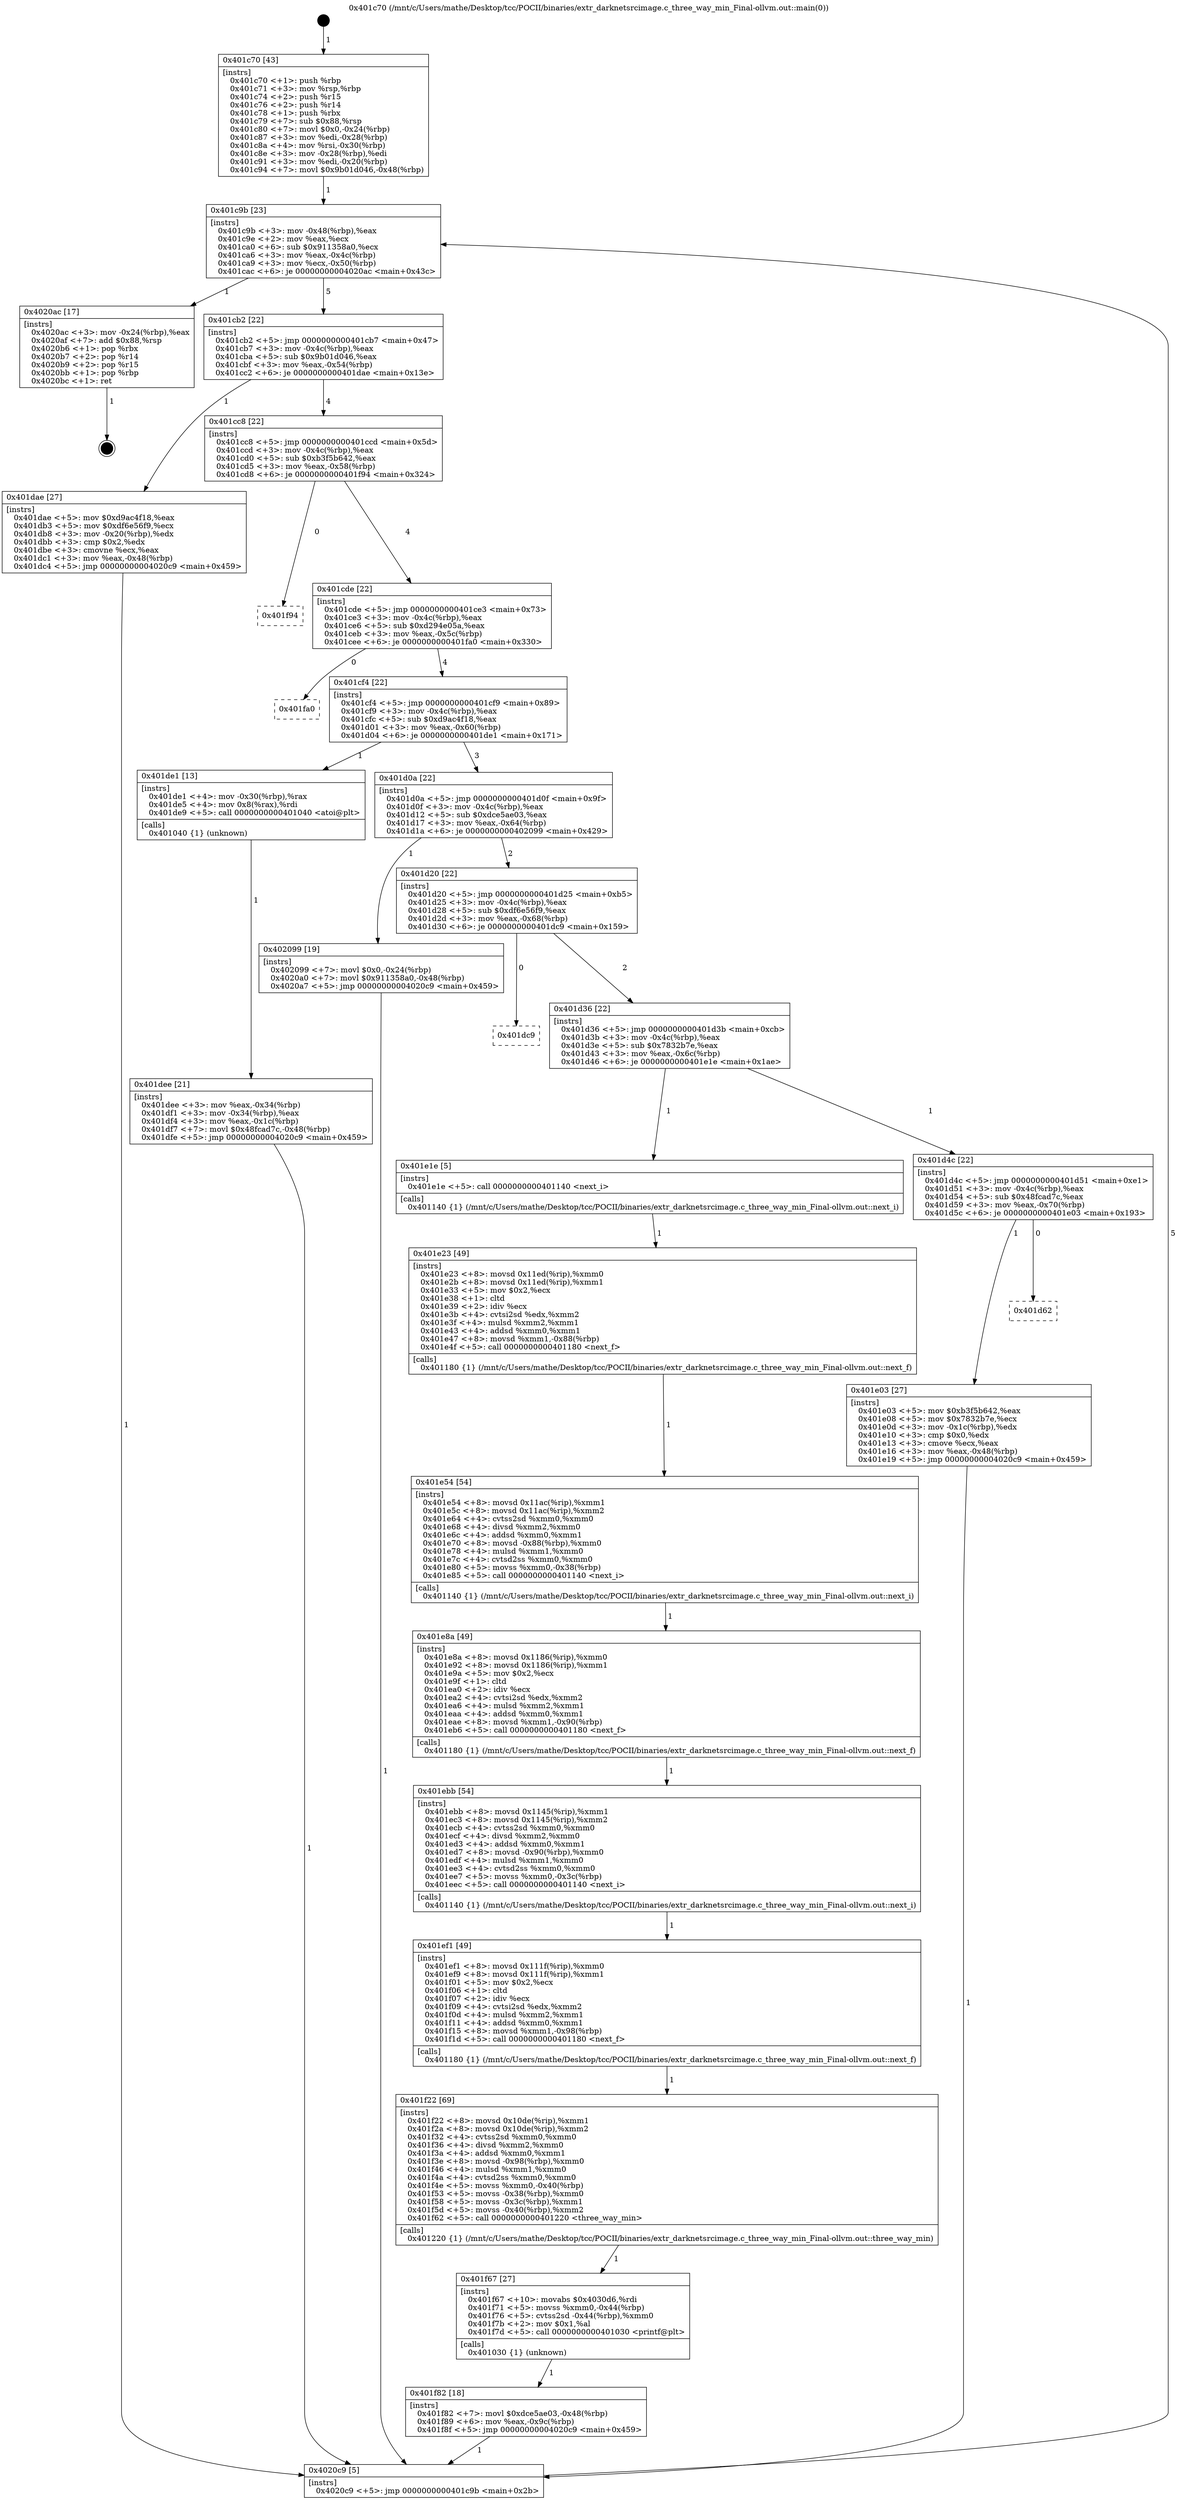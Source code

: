 digraph "0x401c70" {
  label = "0x401c70 (/mnt/c/Users/mathe/Desktop/tcc/POCII/binaries/extr_darknetsrcimage.c_three_way_min_Final-ollvm.out::main(0))"
  labelloc = "t"
  node[shape=record]

  Entry [label="",width=0.3,height=0.3,shape=circle,fillcolor=black,style=filled]
  "0x401c9b" [label="{
     0x401c9b [23]\l
     | [instrs]\l
     &nbsp;&nbsp;0x401c9b \<+3\>: mov -0x48(%rbp),%eax\l
     &nbsp;&nbsp;0x401c9e \<+2\>: mov %eax,%ecx\l
     &nbsp;&nbsp;0x401ca0 \<+6\>: sub $0x911358a0,%ecx\l
     &nbsp;&nbsp;0x401ca6 \<+3\>: mov %eax,-0x4c(%rbp)\l
     &nbsp;&nbsp;0x401ca9 \<+3\>: mov %ecx,-0x50(%rbp)\l
     &nbsp;&nbsp;0x401cac \<+6\>: je 00000000004020ac \<main+0x43c\>\l
  }"]
  "0x4020ac" [label="{
     0x4020ac [17]\l
     | [instrs]\l
     &nbsp;&nbsp;0x4020ac \<+3\>: mov -0x24(%rbp),%eax\l
     &nbsp;&nbsp;0x4020af \<+7\>: add $0x88,%rsp\l
     &nbsp;&nbsp;0x4020b6 \<+1\>: pop %rbx\l
     &nbsp;&nbsp;0x4020b7 \<+2\>: pop %r14\l
     &nbsp;&nbsp;0x4020b9 \<+2\>: pop %r15\l
     &nbsp;&nbsp;0x4020bb \<+1\>: pop %rbp\l
     &nbsp;&nbsp;0x4020bc \<+1\>: ret\l
  }"]
  "0x401cb2" [label="{
     0x401cb2 [22]\l
     | [instrs]\l
     &nbsp;&nbsp;0x401cb2 \<+5\>: jmp 0000000000401cb7 \<main+0x47\>\l
     &nbsp;&nbsp;0x401cb7 \<+3\>: mov -0x4c(%rbp),%eax\l
     &nbsp;&nbsp;0x401cba \<+5\>: sub $0x9b01d046,%eax\l
     &nbsp;&nbsp;0x401cbf \<+3\>: mov %eax,-0x54(%rbp)\l
     &nbsp;&nbsp;0x401cc2 \<+6\>: je 0000000000401dae \<main+0x13e\>\l
  }"]
  Exit [label="",width=0.3,height=0.3,shape=circle,fillcolor=black,style=filled,peripheries=2]
  "0x401dae" [label="{
     0x401dae [27]\l
     | [instrs]\l
     &nbsp;&nbsp;0x401dae \<+5\>: mov $0xd9ac4f18,%eax\l
     &nbsp;&nbsp;0x401db3 \<+5\>: mov $0xdf6e56f9,%ecx\l
     &nbsp;&nbsp;0x401db8 \<+3\>: mov -0x20(%rbp),%edx\l
     &nbsp;&nbsp;0x401dbb \<+3\>: cmp $0x2,%edx\l
     &nbsp;&nbsp;0x401dbe \<+3\>: cmovne %ecx,%eax\l
     &nbsp;&nbsp;0x401dc1 \<+3\>: mov %eax,-0x48(%rbp)\l
     &nbsp;&nbsp;0x401dc4 \<+5\>: jmp 00000000004020c9 \<main+0x459\>\l
  }"]
  "0x401cc8" [label="{
     0x401cc8 [22]\l
     | [instrs]\l
     &nbsp;&nbsp;0x401cc8 \<+5\>: jmp 0000000000401ccd \<main+0x5d\>\l
     &nbsp;&nbsp;0x401ccd \<+3\>: mov -0x4c(%rbp),%eax\l
     &nbsp;&nbsp;0x401cd0 \<+5\>: sub $0xb3f5b642,%eax\l
     &nbsp;&nbsp;0x401cd5 \<+3\>: mov %eax,-0x58(%rbp)\l
     &nbsp;&nbsp;0x401cd8 \<+6\>: je 0000000000401f94 \<main+0x324\>\l
  }"]
  "0x4020c9" [label="{
     0x4020c9 [5]\l
     | [instrs]\l
     &nbsp;&nbsp;0x4020c9 \<+5\>: jmp 0000000000401c9b \<main+0x2b\>\l
  }"]
  "0x401c70" [label="{
     0x401c70 [43]\l
     | [instrs]\l
     &nbsp;&nbsp;0x401c70 \<+1\>: push %rbp\l
     &nbsp;&nbsp;0x401c71 \<+3\>: mov %rsp,%rbp\l
     &nbsp;&nbsp;0x401c74 \<+2\>: push %r15\l
     &nbsp;&nbsp;0x401c76 \<+2\>: push %r14\l
     &nbsp;&nbsp;0x401c78 \<+1\>: push %rbx\l
     &nbsp;&nbsp;0x401c79 \<+7\>: sub $0x88,%rsp\l
     &nbsp;&nbsp;0x401c80 \<+7\>: movl $0x0,-0x24(%rbp)\l
     &nbsp;&nbsp;0x401c87 \<+3\>: mov %edi,-0x28(%rbp)\l
     &nbsp;&nbsp;0x401c8a \<+4\>: mov %rsi,-0x30(%rbp)\l
     &nbsp;&nbsp;0x401c8e \<+3\>: mov -0x28(%rbp),%edi\l
     &nbsp;&nbsp;0x401c91 \<+3\>: mov %edi,-0x20(%rbp)\l
     &nbsp;&nbsp;0x401c94 \<+7\>: movl $0x9b01d046,-0x48(%rbp)\l
  }"]
  "0x401f82" [label="{
     0x401f82 [18]\l
     | [instrs]\l
     &nbsp;&nbsp;0x401f82 \<+7\>: movl $0xdce5ae03,-0x48(%rbp)\l
     &nbsp;&nbsp;0x401f89 \<+6\>: mov %eax,-0x9c(%rbp)\l
     &nbsp;&nbsp;0x401f8f \<+5\>: jmp 00000000004020c9 \<main+0x459\>\l
  }"]
  "0x401f94" [label="{
     0x401f94\l
  }", style=dashed]
  "0x401cde" [label="{
     0x401cde [22]\l
     | [instrs]\l
     &nbsp;&nbsp;0x401cde \<+5\>: jmp 0000000000401ce3 \<main+0x73\>\l
     &nbsp;&nbsp;0x401ce3 \<+3\>: mov -0x4c(%rbp),%eax\l
     &nbsp;&nbsp;0x401ce6 \<+5\>: sub $0xd294e05a,%eax\l
     &nbsp;&nbsp;0x401ceb \<+3\>: mov %eax,-0x5c(%rbp)\l
     &nbsp;&nbsp;0x401cee \<+6\>: je 0000000000401fa0 \<main+0x330\>\l
  }"]
  "0x401f67" [label="{
     0x401f67 [27]\l
     | [instrs]\l
     &nbsp;&nbsp;0x401f67 \<+10\>: movabs $0x4030d6,%rdi\l
     &nbsp;&nbsp;0x401f71 \<+5\>: movss %xmm0,-0x44(%rbp)\l
     &nbsp;&nbsp;0x401f76 \<+5\>: cvtss2sd -0x44(%rbp),%xmm0\l
     &nbsp;&nbsp;0x401f7b \<+2\>: mov $0x1,%al\l
     &nbsp;&nbsp;0x401f7d \<+5\>: call 0000000000401030 \<printf@plt\>\l
     | [calls]\l
     &nbsp;&nbsp;0x401030 \{1\} (unknown)\l
  }"]
  "0x401fa0" [label="{
     0x401fa0\l
  }", style=dashed]
  "0x401cf4" [label="{
     0x401cf4 [22]\l
     | [instrs]\l
     &nbsp;&nbsp;0x401cf4 \<+5\>: jmp 0000000000401cf9 \<main+0x89\>\l
     &nbsp;&nbsp;0x401cf9 \<+3\>: mov -0x4c(%rbp),%eax\l
     &nbsp;&nbsp;0x401cfc \<+5\>: sub $0xd9ac4f18,%eax\l
     &nbsp;&nbsp;0x401d01 \<+3\>: mov %eax,-0x60(%rbp)\l
     &nbsp;&nbsp;0x401d04 \<+6\>: je 0000000000401de1 \<main+0x171\>\l
  }"]
  "0x401f22" [label="{
     0x401f22 [69]\l
     | [instrs]\l
     &nbsp;&nbsp;0x401f22 \<+8\>: movsd 0x10de(%rip),%xmm1\l
     &nbsp;&nbsp;0x401f2a \<+8\>: movsd 0x10de(%rip),%xmm2\l
     &nbsp;&nbsp;0x401f32 \<+4\>: cvtss2sd %xmm0,%xmm0\l
     &nbsp;&nbsp;0x401f36 \<+4\>: divsd %xmm2,%xmm0\l
     &nbsp;&nbsp;0x401f3a \<+4\>: addsd %xmm0,%xmm1\l
     &nbsp;&nbsp;0x401f3e \<+8\>: movsd -0x98(%rbp),%xmm0\l
     &nbsp;&nbsp;0x401f46 \<+4\>: mulsd %xmm1,%xmm0\l
     &nbsp;&nbsp;0x401f4a \<+4\>: cvtsd2ss %xmm0,%xmm0\l
     &nbsp;&nbsp;0x401f4e \<+5\>: movss %xmm0,-0x40(%rbp)\l
     &nbsp;&nbsp;0x401f53 \<+5\>: movss -0x38(%rbp),%xmm0\l
     &nbsp;&nbsp;0x401f58 \<+5\>: movss -0x3c(%rbp),%xmm1\l
     &nbsp;&nbsp;0x401f5d \<+5\>: movss -0x40(%rbp),%xmm2\l
     &nbsp;&nbsp;0x401f62 \<+5\>: call 0000000000401220 \<three_way_min\>\l
     | [calls]\l
     &nbsp;&nbsp;0x401220 \{1\} (/mnt/c/Users/mathe/Desktop/tcc/POCII/binaries/extr_darknetsrcimage.c_three_way_min_Final-ollvm.out::three_way_min)\l
  }"]
  "0x401de1" [label="{
     0x401de1 [13]\l
     | [instrs]\l
     &nbsp;&nbsp;0x401de1 \<+4\>: mov -0x30(%rbp),%rax\l
     &nbsp;&nbsp;0x401de5 \<+4\>: mov 0x8(%rax),%rdi\l
     &nbsp;&nbsp;0x401de9 \<+5\>: call 0000000000401040 \<atoi@plt\>\l
     | [calls]\l
     &nbsp;&nbsp;0x401040 \{1\} (unknown)\l
  }"]
  "0x401d0a" [label="{
     0x401d0a [22]\l
     | [instrs]\l
     &nbsp;&nbsp;0x401d0a \<+5\>: jmp 0000000000401d0f \<main+0x9f\>\l
     &nbsp;&nbsp;0x401d0f \<+3\>: mov -0x4c(%rbp),%eax\l
     &nbsp;&nbsp;0x401d12 \<+5\>: sub $0xdce5ae03,%eax\l
     &nbsp;&nbsp;0x401d17 \<+3\>: mov %eax,-0x64(%rbp)\l
     &nbsp;&nbsp;0x401d1a \<+6\>: je 0000000000402099 \<main+0x429\>\l
  }"]
  "0x401dee" [label="{
     0x401dee [21]\l
     | [instrs]\l
     &nbsp;&nbsp;0x401dee \<+3\>: mov %eax,-0x34(%rbp)\l
     &nbsp;&nbsp;0x401df1 \<+3\>: mov -0x34(%rbp),%eax\l
     &nbsp;&nbsp;0x401df4 \<+3\>: mov %eax,-0x1c(%rbp)\l
     &nbsp;&nbsp;0x401df7 \<+7\>: movl $0x48fcad7c,-0x48(%rbp)\l
     &nbsp;&nbsp;0x401dfe \<+5\>: jmp 00000000004020c9 \<main+0x459\>\l
  }"]
  "0x401ef1" [label="{
     0x401ef1 [49]\l
     | [instrs]\l
     &nbsp;&nbsp;0x401ef1 \<+8\>: movsd 0x111f(%rip),%xmm0\l
     &nbsp;&nbsp;0x401ef9 \<+8\>: movsd 0x111f(%rip),%xmm1\l
     &nbsp;&nbsp;0x401f01 \<+5\>: mov $0x2,%ecx\l
     &nbsp;&nbsp;0x401f06 \<+1\>: cltd\l
     &nbsp;&nbsp;0x401f07 \<+2\>: idiv %ecx\l
     &nbsp;&nbsp;0x401f09 \<+4\>: cvtsi2sd %edx,%xmm2\l
     &nbsp;&nbsp;0x401f0d \<+4\>: mulsd %xmm2,%xmm1\l
     &nbsp;&nbsp;0x401f11 \<+4\>: addsd %xmm0,%xmm1\l
     &nbsp;&nbsp;0x401f15 \<+8\>: movsd %xmm1,-0x98(%rbp)\l
     &nbsp;&nbsp;0x401f1d \<+5\>: call 0000000000401180 \<next_f\>\l
     | [calls]\l
     &nbsp;&nbsp;0x401180 \{1\} (/mnt/c/Users/mathe/Desktop/tcc/POCII/binaries/extr_darknetsrcimage.c_three_way_min_Final-ollvm.out::next_f)\l
  }"]
  "0x402099" [label="{
     0x402099 [19]\l
     | [instrs]\l
     &nbsp;&nbsp;0x402099 \<+7\>: movl $0x0,-0x24(%rbp)\l
     &nbsp;&nbsp;0x4020a0 \<+7\>: movl $0x911358a0,-0x48(%rbp)\l
     &nbsp;&nbsp;0x4020a7 \<+5\>: jmp 00000000004020c9 \<main+0x459\>\l
  }"]
  "0x401d20" [label="{
     0x401d20 [22]\l
     | [instrs]\l
     &nbsp;&nbsp;0x401d20 \<+5\>: jmp 0000000000401d25 \<main+0xb5\>\l
     &nbsp;&nbsp;0x401d25 \<+3\>: mov -0x4c(%rbp),%eax\l
     &nbsp;&nbsp;0x401d28 \<+5\>: sub $0xdf6e56f9,%eax\l
     &nbsp;&nbsp;0x401d2d \<+3\>: mov %eax,-0x68(%rbp)\l
     &nbsp;&nbsp;0x401d30 \<+6\>: je 0000000000401dc9 \<main+0x159\>\l
  }"]
  "0x401ebb" [label="{
     0x401ebb [54]\l
     | [instrs]\l
     &nbsp;&nbsp;0x401ebb \<+8\>: movsd 0x1145(%rip),%xmm1\l
     &nbsp;&nbsp;0x401ec3 \<+8\>: movsd 0x1145(%rip),%xmm2\l
     &nbsp;&nbsp;0x401ecb \<+4\>: cvtss2sd %xmm0,%xmm0\l
     &nbsp;&nbsp;0x401ecf \<+4\>: divsd %xmm2,%xmm0\l
     &nbsp;&nbsp;0x401ed3 \<+4\>: addsd %xmm0,%xmm1\l
     &nbsp;&nbsp;0x401ed7 \<+8\>: movsd -0x90(%rbp),%xmm0\l
     &nbsp;&nbsp;0x401edf \<+4\>: mulsd %xmm1,%xmm0\l
     &nbsp;&nbsp;0x401ee3 \<+4\>: cvtsd2ss %xmm0,%xmm0\l
     &nbsp;&nbsp;0x401ee7 \<+5\>: movss %xmm0,-0x3c(%rbp)\l
     &nbsp;&nbsp;0x401eec \<+5\>: call 0000000000401140 \<next_i\>\l
     | [calls]\l
     &nbsp;&nbsp;0x401140 \{1\} (/mnt/c/Users/mathe/Desktop/tcc/POCII/binaries/extr_darknetsrcimage.c_three_way_min_Final-ollvm.out::next_i)\l
  }"]
  "0x401dc9" [label="{
     0x401dc9\l
  }", style=dashed]
  "0x401d36" [label="{
     0x401d36 [22]\l
     | [instrs]\l
     &nbsp;&nbsp;0x401d36 \<+5\>: jmp 0000000000401d3b \<main+0xcb\>\l
     &nbsp;&nbsp;0x401d3b \<+3\>: mov -0x4c(%rbp),%eax\l
     &nbsp;&nbsp;0x401d3e \<+5\>: sub $0x7832b7e,%eax\l
     &nbsp;&nbsp;0x401d43 \<+3\>: mov %eax,-0x6c(%rbp)\l
     &nbsp;&nbsp;0x401d46 \<+6\>: je 0000000000401e1e \<main+0x1ae\>\l
  }"]
  "0x401e8a" [label="{
     0x401e8a [49]\l
     | [instrs]\l
     &nbsp;&nbsp;0x401e8a \<+8\>: movsd 0x1186(%rip),%xmm0\l
     &nbsp;&nbsp;0x401e92 \<+8\>: movsd 0x1186(%rip),%xmm1\l
     &nbsp;&nbsp;0x401e9a \<+5\>: mov $0x2,%ecx\l
     &nbsp;&nbsp;0x401e9f \<+1\>: cltd\l
     &nbsp;&nbsp;0x401ea0 \<+2\>: idiv %ecx\l
     &nbsp;&nbsp;0x401ea2 \<+4\>: cvtsi2sd %edx,%xmm2\l
     &nbsp;&nbsp;0x401ea6 \<+4\>: mulsd %xmm2,%xmm1\l
     &nbsp;&nbsp;0x401eaa \<+4\>: addsd %xmm0,%xmm1\l
     &nbsp;&nbsp;0x401eae \<+8\>: movsd %xmm1,-0x90(%rbp)\l
     &nbsp;&nbsp;0x401eb6 \<+5\>: call 0000000000401180 \<next_f\>\l
     | [calls]\l
     &nbsp;&nbsp;0x401180 \{1\} (/mnt/c/Users/mathe/Desktop/tcc/POCII/binaries/extr_darknetsrcimage.c_three_way_min_Final-ollvm.out::next_f)\l
  }"]
  "0x401e1e" [label="{
     0x401e1e [5]\l
     | [instrs]\l
     &nbsp;&nbsp;0x401e1e \<+5\>: call 0000000000401140 \<next_i\>\l
     | [calls]\l
     &nbsp;&nbsp;0x401140 \{1\} (/mnt/c/Users/mathe/Desktop/tcc/POCII/binaries/extr_darknetsrcimage.c_three_way_min_Final-ollvm.out::next_i)\l
  }"]
  "0x401d4c" [label="{
     0x401d4c [22]\l
     | [instrs]\l
     &nbsp;&nbsp;0x401d4c \<+5\>: jmp 0000000000401d51 \<main+0xe1\>\l
     &nbsp;&nbsp;0x401d51 \<+3\>: mov -0x4c(%rbp),%eax\l
     &nbsp;&nbsp;0x401d54 \<+5\>: sub $0x48fcad7c,%eax\l
     &nbsp;&nbsp;0x401d59 \<+3\>: mov %eax,-0x70(%rbp)\l
     &nbsp;&nbsp;0x401d5c \<+6\>: je 0000000000401e03 \<main+0x193\>\l
  }"]
  "0x401e54" [label="{
     0x401e54 [54]\l
     | [instrs]\l
     &nbsp;&nbsp;0x401e54 \<+8\>: movsd 0x11ac(%rip),%xmm1\l
     &nbsp;&nbsp;0x401e5c \<+8\>: movsd 0x11ac(%rip),%xmm2\l
     &nbsp;&nbsp;0x401e64 \<+4\>: cvtss2sd %xmm0,%xmm0\l
     &nbsp;&nbsp;0x401e68 \<+4\>: divsd %xmm2,%xmm0\l
     &nbsp;&nbsp;0x401e6c \<+4\>: addsd %xmm0,%xmm1\l
     &nbsp;&nbsp;0x401e70 \<+8\>: movsd -0x88(%rbp),%xmm0\l
     &nbsp;&nbsp;0x401e78 \<+4\>: mulsd %xmm1,%xmm0\l
     &nbsp;&nbsp;0x401e7c \<+4\>: cvtsd2ss %xmm0,%xmm0\l
     &nbsp;&nbsp;0x401e80 \<+5\>: movss %xmm0,-0x38(%rbp)\l
     &nbsp;&nbsp;0x401e85 \<+5\>: call 0000000000401140 \<next_i\>\l
     | [calls]\l
     &nbsp;&nbsp;0x401140 \{1\} (/mnt/c/Users/mathe/Desktop/tcc/POCII/binaries/extr_darknetsrcimage.c_three_way_min_Final-ollvm.out::next_i)\l
  }"]
  "0x401e03" [label="{
     0x401e03 [27]\l
     | [instrs]\l
     &nbsp;&nbsp;0x401e03 \<+5\>: mov $0xb3f5b642,%eax\l
     &nbsp;&nbsp;0x401e08 \<+5\>: mov $0x7832b7e,%ecx\l
     &nbsp;&nbsp;0x401e0d \<+3\>: mov -0x1c(%rbp),%edx\l
     &nbsp;&nbsp;0x401e10 \<+3\>: cmp $0x0,%edx\l
     &nbsp;&nbsp;0x401e13 \<+3\>: cmove %ecx,%eax\l
     &nbsp;&nbsp;0x401e16 \<+3\>: mov %eax,-0x48(%rbp)\l
     &nbsp;&nbsp;0x401e19 \<+5\>: jmp 00000000004020c9 \<main+0x459\>\l
  }"]
  "0x401d62" [label="{
     0x401d62\l
  }", style=dashed]
  "0x401e23" [label="{
     0x401e23 [49]\l
     | [instrs]\l
     &nbsp;&nbsp;0x401e23 \<+8\>: movsd 0x11ed(%rip),%xmm0\l
     &nbsp;&nbsp;0x401e2b \<+8\>: movsd 0x11ed(%rip),%xmm1\l
     &nbsp;&nbsp;0x401e33 \<+5\>: mov $0x2,%ecx\l
     &nbsp;&nbsp;0x401e38 \<+1\>: cltd\l
     &nbsp;&nbsp;0x401e39 \<+2\>: idiv %ecx\l
     &nbsp;&nbsp;0x401e3b \<+4\>: cvtsi2sd %edx,%xmm2\l
     &nbsp;&nbsp;0x401e3f \<+4\>: mulsd %xmm2,%xmm1\l
     &nbsp;&nbsp;0x401e43 \<+4\>: addsd %xmm0,%xmm1\l
     &nbsp;&nbsp;0x401e47 \<+8\>: movsd %xmm1,-0x88(%rbp)\l
     &nbsp;&nbsp;0x401e4f \<+5\>: call 0000000000401180 \<next_f\>\l
     | [calls]\l
     &nbsp;&nbsp;0x401180 \{1\} (/mnt/c/Users/mathe/Desktop/tcc/POCII/binaries/extr_darknetsrcimage.c_three_way_min_Final-ollvm.out::next_f)\l
  }"]
  Entry -> "0x401c70" [label=" 1"]
  "0x401c9b" -> "0x4020ac" [label=" 1"]
  "0x401c9b" -> "0x401cb2" [label=" 5"]
  "0x4020ac" -> Exit [label=" 1"]
  "0x401cb2" -> "0x401dae" [label=" 1"]
  "0x401cb2" -> "0x401cc8" [label=" 4"]
  "0x401dae" -> "0x4020c9" [label=" 1"]
  "0x401c70" -> "0x401c9b" [label=" 1"]
  "0x4020c9" -> "0x401c9b" [label=" 5"]
  "0x402099" -> "0x4020c9" [label=" 1"]
  "0x401cc8" -> "0x401f94" [label=" 0"]
  "0x401cc8" -> "0x401cde" [label=" 4"]
  "0x401f82" -> "0x4020c9" [label=" 1"]
  "0x401cde" -> "0x401fa0" [label=" 0"]
  "0x401cde" -> "0x401cf4" [label=" 4"]
  "0x401f67" -> "0x401f82" [label=" 1"]
  "0x401cf4" -> "0x401de1" [label=" 1"]
  "0x401cf4" -> "0x401d0a" [label=" 3"]
  "0x401de1" -> "0x401dee" [label=" 1"]
  "0x401dee" -> "0x4020c9" [label=" 1"]
  "0x401f22" -> "0x401f67" [label=" 1"]
  "0x401d0a" -> "0x402099" [label=" 1"]
  "0x401d0a" -> "0x401d20" [label=" 2"]
  "0x401ef1" -> "0x401f22" [label=" 1"]
  "0x401d20" -> "0x401dc9" [label=" 0"]
  "0x401d20" -> "0x401d36" [label=" 2"]
  "0x401ebb" -> "0x401ef1" [label=" 1"]
  "0x401d36" -> "0x401e1e" [label=" 1"]
  "0x401d36" -> "0x401d4c" [label=" 1"]
  "0x401e8a" -> "0x401ebb" [label=" 1"]
  "0x401d4c" -> "0x401e03" [label=" 1"]
  "0x401d4c" -> "0x401d62" [label=" 0"]
  "0x401e03" -> "0x4020c9" [label=" 1"]
  "0x401e1e" -> "0x401e23" [label=" 1"]
  "0x401e23" -> "0x401e54" [label=" 1"]
  "0x401e54" -> "0x401e8a" [label=" 1"]
}
